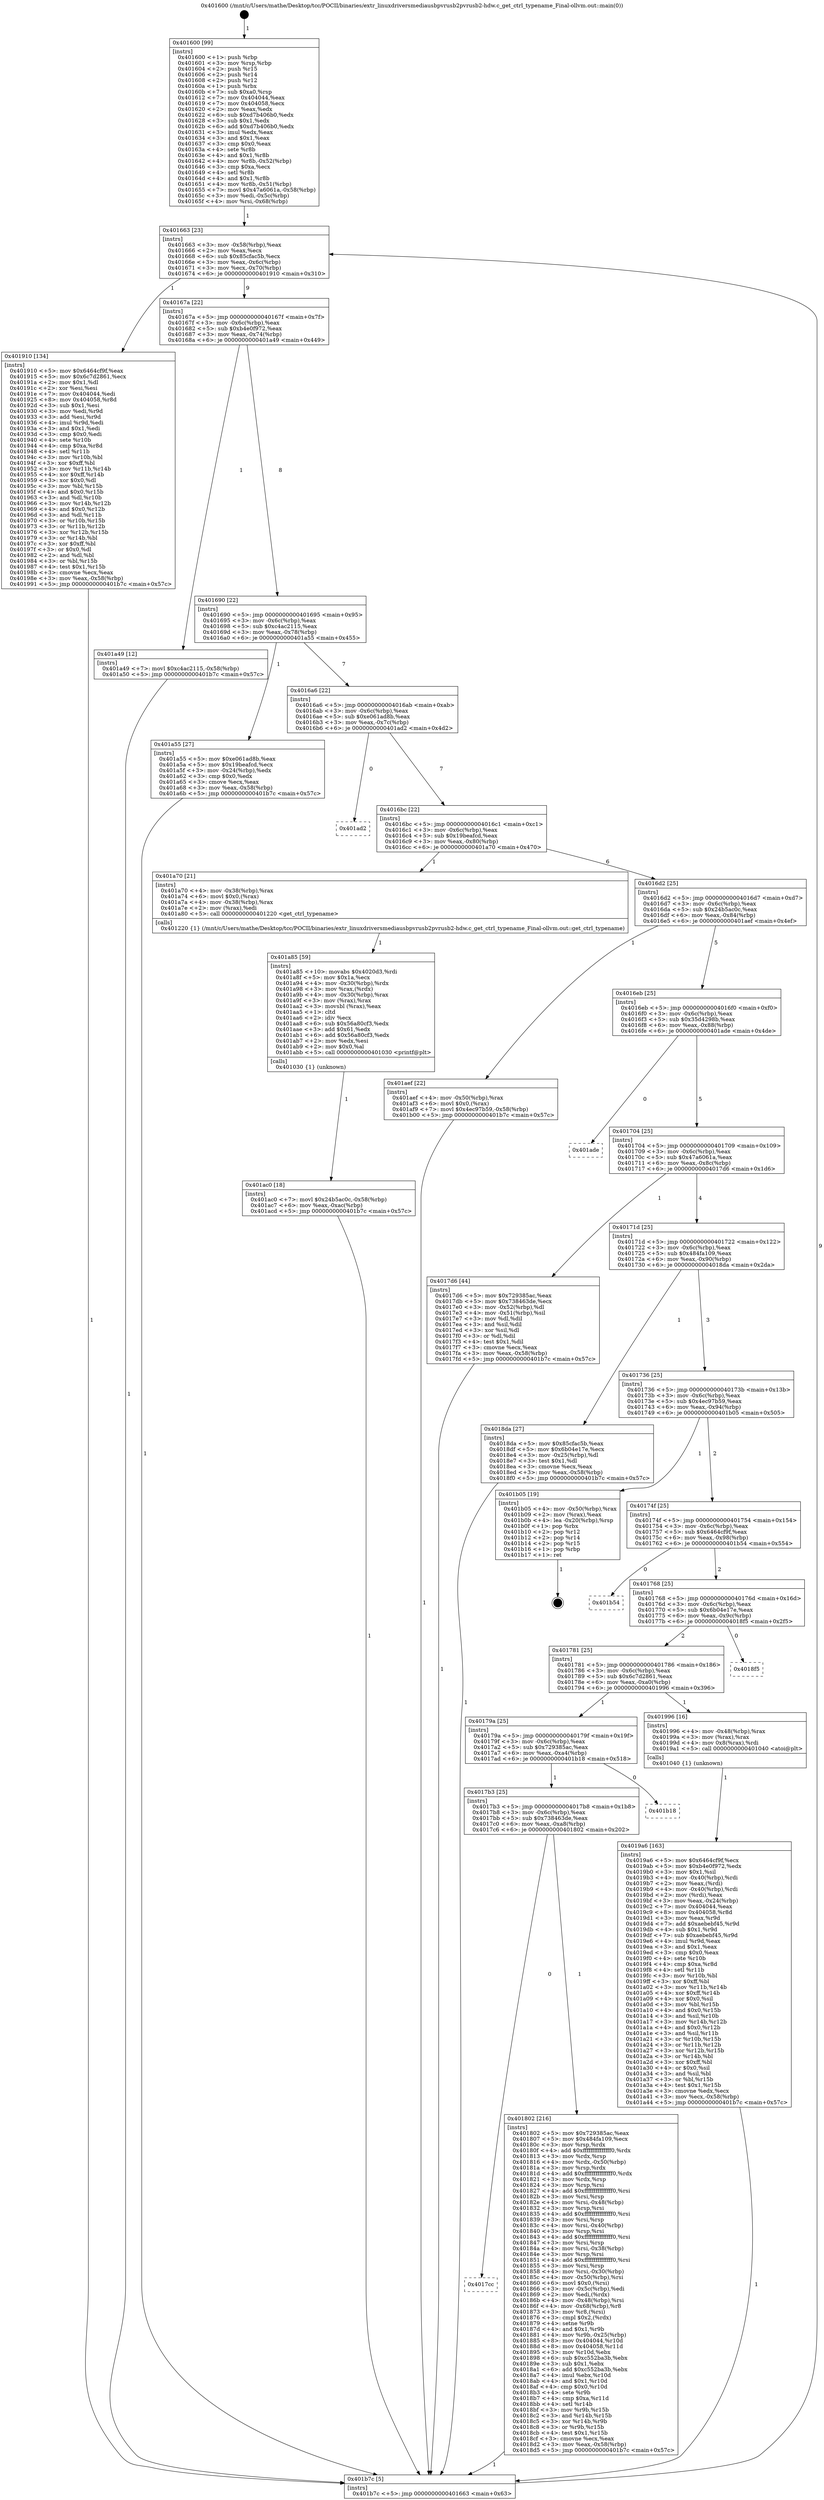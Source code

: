 digraph "0x401600" {
  label = "0x401600 (/mnt/c/Users/mathe/Desktop/tcc/POCII/binaries/extr_linuxdriversmediausbpvrusb2pvrusb2-hdw.c_get_ctrl_typename_Final-ollvm.out::main(0))"
  labelloc = "t"
  node[shape=record]

  Entry [label="",width=0.3,height=0.3,shape=circle,fillcolor=black,style=filled]
  "0x401663" [label="{
     0x401663 [23]\l
     | [instrs]\l
     &nbsp;&nbsp;0x401663 \<+3\>: mov -0x58(%rbp),%eax\l
     &nbsp;&nbsp;0x401666 \<+2\>: mov %eax,%ecx\l
     &nbsp;&nbsp;0x401668 \<+6\>: sub $0x85cfac5b,%ecx\l
     &nbsp;&nbsp;0x40166e \<+3\>: mov %eax,-0x6c(%rbp)\l
     &nbsp;&nbsp;0x401671 \<+3\>: mov %ecx,-0x70(%rbp)\l
     &nbsp;&nbsp;0x401674 \<+6\>: je 0000000000401910 \<main+0x310\>\l
  }"]
  "0x401910" [label="{
     0x401910 [134]\l
     | [instrs]\l
     &nbsp;&nbsp;0x401910 \<+5\>: mov $0x6464cf9f,%eax\l
     &nbsp;&nbsp;0x401915 \<+5\>: mov $0x6c7d2861,%ecx\l
     &nbsp;&nbsp;0x40191a \<+2\>: mov $0x1,%dl\l
     &nbsp;&nbsp;0x40191c \<+2\>: xor %esi,%esi\l
     &nbsp;&nbsp;0x40191e \<+7\>: mov 0x404044,%edi\l
     &nbsp;&nbsp;0x401925 \<+8\>: mov 0x404058,%r8d\l
     &nbsp;&nbsp;0x40192d \<+3\>: sub $0x1,%esi\l
     &nbsp;&nbsp;0x401930 \<+3\>: mov %edi,%r9d\l
     &nbsp;&nbsp;0x401933 \<+3\>: add %esi,%r9d\l
     &nbsp;&nbsp;0x401936 \<+4\>: imul %r9d,%edi\l
     &nbsp;&nbsp;0x40193a \<+3\>: and $0x1,%edi\l
     &nbsp;&nbsp;0x40193d \<+3\>: cmp $0x0,%edi\l
     &nbsp;&nbsp;0x401940 \<+4\>: sete %r10b\l
     &nbsp;&nbsp;0x401944 \<+4\>: cmp $0xa,%r8d\l
     &nbsp;&nbsp;0x401948 \<+4\>: setl %r11b\l
     &nbsp;&nbsp;0x40194c \<+3\>: mov %r10b,%bl\l
     &nbsp;&nbsp;0x40194f \<+3\>: xor $0xff,%bl\l
     &nbsp;&nbsp;0x401952 \<+3\>: mov %r11b,%r14b\l
     &nbsp;&nbsp;0x401955 \<+4\>: xor $0xff,%r14b\l
     &nbsp;&nbsp;0x401959 \<+3\>: xor $0x0,%dl\l
     &nbsp;&nbsp;0x40195c \<+3\>: mov %bl,%r15b\l
     &nbsp;&nbsp;0x40195f \<+4\>: and $0x0,%r15b\l
     &nbsp;&nbsp;0x401963 \<+3\>: and %dl,%r10b\l
     &nbsp;&nbsp;0x401966 \<+3\>: mov %r14b,%r12b\l
     &nbsp;&nbsp;0x401969 \<+4\>: and $0x0,%r12b\l
     &nbsp;&nbsp;0x40196d \<+3\>: and %dl,%r11b\l
     &nbsp;&nbsp;0x401970 \<+3\>: or %r10b,%r15b\l
     &nbsp;&nbsp;0x401973 \<+3\>: or %r11b,%r12b\l
     &nbsp;&nbsp;0x401976 \<+3\>: xor %r12b,%r15b\l
     &nbsp;&nbsp;0x401979 \<+3\>: or %r14b,%bl\l
     &nbsp;&nbsp;0x40197c \<+3\>: xor $0xff,%bl\l
     &nbsp;&nbsp;0x40197f \<+3\>: or $0x0,%dl\l
     &nbsp;&nbsp;0x401982 \<+2\>: and %dl,%bl\l
     &nbsp;&nbsp;0x401984 \<+3\>: or %bl,%r15b\l
     &nbsp;&nbsp;0x401987 \<+4\>: test $0x1,%r15b\l
     &nbsp;&nbsp;0x40198b \<+3\>: cmovne %ecx,%eax\l
     &nbsp;&nbsp;0x40198e \<+3\>: mov %eax,-0x58(%rbp)\l
     &nbsp;&nbsp;0x401991 \<+5\>: jmp 0000000000401b7c \<main+0x57c\>\l
  }"]
  "0x40167a" [label="{
     0x40167a [22]\l
     | [instrs]\l
     &nbsp;&nbsp;0x40167a \<+5\>: jmp 000000000040167f \<main+0x7f\>\l
     &nbsp;&nbsp;0x40167f \<+3\>: mov -0x6c(%rbp),%eax\l
     &nbsp;&nbsp;0x401682 \<+5\>: sub $0xb4e0f972,%eax\l
     &nbsp;&nbsp;0x401687 \<+3\>: mov %eax,-0x74(%rbp)\l
     &nbsp;&nbsp;0x40168a \<+6\>: je 0000000000401a49 \<main+0x449\>\l
  }"]
  Exit [label="",width=0.3,height=0.3,shape=circle,fillcolor=black,style=filled,peripheries=2]
  "0x401a49" [label="{
     0x401a49 [12]\l
     | [instrs]\l
     &nbsp;&nbsp;0x401a49 \<+7\>: movl $0xc4ac2115,-0x58(%rbp)\l
     &nbsp;&nbsp;0x401a50 \<+5\>: jmp 0000000000401b7c \<main+0x57c\>\l
  }"]
  "0x401690" [label="{
     0x401690 [22]\l
     | [instrs]\l
     &nbsp;&nbsp;0x401690 \<+5\>: jmp 0000000000401695 \<main+0x95\>\l
     &nbsp;&nbsp;0x401695 \<+3\>: mov -0x6c(%rbp),%eax\l
     &nbsp;&nbsp;0x401698 \<+5\>: sub $0xc4ac2115,%eax\l
     &nbsp;&nbsp;0x40169d \<+3\>: mov %eax,-0x78(%rbp)\l
     &nbsp;&nbsp;0x4016a0 \<+6\>: je 0000000000401a55 \<main+0x455\>\l
  }"]
  "0x401ac0" [label="{
     0x401ac0 [18]\l
     | [instrs]\l
     &nbsp;&nbsp;0x401ac0 \<+7\>: movl $0x24b5ac0c,-0x58(%rbp)\l
     &nbsp;&nbsp;0x401ac7 \<+6\>: mov %eax,-0xac(%rbp)\l
     &nbsp;&nbsp;0x401acd \<+5\>: jmp 0000000000401b7c \<main+0x57c\>\l
  }"]
  "0x401a55" [label="{
     0x401a55 [27]\l
     | [instrs]\l
     &nbsp;&nbsp;0x401a55 \<+5\>: mov $0xe061ad8b,%eax\l
     &nbsp;&nbsp;0x401a5a \<+5\>: mov $0x19beafcd,%ecx\l
     &nbsp;&nbsp;0x401a5f \<+3\>: mov -0x24(%rbp),%edx\l
     &nbsp;&nbsp;0x401a62 \<+3\>: cmp $0x0,%edx\l
     &nbsp;&nbsp;0x401a65 \<+3\>: cmove %ecx,%eax\l
     &nbsp;&nbsp;0x401a68 \<+3\>: mov %eax,-0x58(%rbp)\l
     &nbsp;&nbsp;0x401a6b \<+5\>: jmp 0000000000401b7c \<main+0x57c\>\l
  }"]
  "0x4016a6" [label="{
     0x4016a6 [22]\l
     | [instrs]\l
     &nbsp;&nbsp;0x4016a6 \<+5\>: jmp 00000000004016ab \<main+0xab\>\l
     &nbsp;&nbsp;0x4016ab \<+3\>: mov -0x6c(%rbp),%eax\l
     &nbsp;&nbsp;0x4016ae \<+5\>: sub $0xe061ad8b,%eax\l
     &nbsp;&nbsp;0x4016b3 \<+3\>: mov %eax,-0x7c(%rbp)\l
     &nbsp;&nbsp;0x4016b6 \<+6\>: je 0000000000401ad2 \<main+0x4d2\>\l
  }"]
  "0x401a85" [label="{
     0x401a85 [59]\l
     | [instrs]\l
     &nbsp;&nbsp;0x401a85 \<+10\>: movabs $0x4020d3,%rdi\l
     &nbsp;&nbsp;0x401a8f \<+5\>: mov $0x1a,%ecx\l
     &nbsp;&nbsp;0x401a94 \<+4\>: mov -0x30(%rbp),%rdx\l
     &nbsp;&nbsp;0x401a98 \<+3\>: mov %rax,(%rdx)\l
     &nbsp;&nbsp;0x401a9b \<+4\>: mov -0x30(%rbp),%rax\l
     &nbsp;&nbsp;0x401a9f \<+3\>: mov (%rax),%rax\l
     &nbsp;&nbsp;0x401aa2 \<+3\>: movsbl (%rax),%eax\l
     &nbsp;&nbsp;0x401aa5 \<+1\>: cltd\l
     &nbsp;&nbsp;0x401aa6 \<+2\>: idiv %ecx\l
     &nbsp;&nbsp;0x401aa8 \<+6\>: sub $0x56a80cf3,%edx\l
     &nbsp;&nbsp;0x401aae \<+3\>: add $0x61,%edx\l
     &nbsp;&nbsp;0x401ab1 \<+6\>: add $0x56a80cf3,%edx\l
     &nbsp;&nbsp;0x401ab7 \<+2\>: mov %edx,%esi\l
     &nbsp;&nbsp;0x401ab9 \<+2\>: mov $0x0,%al\l
     &nbsp;&nbsp;0x401abb \<+5\>: call 0000000000401030 \<printf@plt\>\l
     | [calls]\l
     &nbsp;&nbsp;0x401030 \{1\} (unknown)\l
  }"]
  "0x401ad2" [label="{
     0x401ad2\l
  }", style=dashed]
  "0x4016bc" [label="{
     0x4016bc [22]\l
     | [instrs]\l
     &nbsp;&nbsp;0x4016bc \<+5\>: jmp 00000000004016c1 \<main+0xc1\>\l
     &nbsp;&nbsp;0x4016c1 \<+3\>: mov -0x6c(%rbp),%eax\l
     &nbsp;&nbsp;0x4016c4 \<+5\>: sub $0x19beafcd,%eax\l
     &nbsp;&nbsp;0x4016c9 \<+3\>: mov %eax,-0x80(%rbp)\l
     &nbsp;&nbsp;0x4016cc \<+6\>: je 0000000000401a70 \<main+0x470\>\l
  }"]
  "0x4019a6" [label="{
     0x4019a6 [163]\l
     | [instrs]\l
     &nbsp;&nbsp;0x4019a6 \<+5\>: mov $0x6464cf9f,%ecx\l
     &nbsp;&nbsp;0x4019ab \<+5\>: mov $0xb4e0f972,%edx\l
     &nbsp;&nbsp;0x4019b0 \<+3\>: mov $0x1,%sil\l
     &nbsp;&nbsp;0x4019b3 \<+4\>: mov -0x40(%rbp),%rdi\l
     &nbsp;&nbsp;0x4019b7 \<+2\>: mov %eax,(%rdi)\l
     &nbsp;&nbsp;0x4019b9 \<+4\>: mov -0x40(%rbp),%rdi\l
     &nbsp;&nbsp;0x4019bd \<+2\>: mov (%rdi),%eax\l
     &nbsp;&nbsp;0x4019bf \<+3\>: mov %eax,-0x24(%rbp)\l
     &nbsp;&nbsp;0x4019c2 \<+7\>: mov 0x404044,%eax\l
     &nbsp;&nbsp;0x4019c9 \<+8\>: mov 0x404058,%r8d\l
     &nbsp;&nbsp;0x4019d1 \<+3\>: mov %eax,%r9d\l
     &nbsp;&nbsp;0x4019d4 \<+7\>: add $0xaebebf45,%r9d\l
     &nbsp;&nbsp;0x4019db \<+4\>: sub $0x1,%r9d\l
     &nbsp;&nbsp;0x4019df \<+7\>: sub $0xaebebf45,%r9d\l
     &nbsp;&nbsp;0x4019e6 \<+4\>: imul %r9d,%eax\l
     &nbsp;&nbsp;0x4019ea \<+3\>: and $0x1,%eax\l
     &nbsp;&nbsp;0x4019ed \<+3\>: cmp $0x0,%eax\l
     &nbsp;&nbsp;0x4019f0 \<+4\>: sete %r10b\l
     &nbsp;&nbsp;0x4019f4 \<+4\>: cmp $0xa,%r8d\l
     &nbsp;&nbsp;0x4019f8 \<+4\>: setl %r11b\l
     &nbsp;&nbsp;0x4019fc \<+3\>: mov %r10b,%bl\l
     &nbsp;&nbsp;0x4019ff \<+3\>: xor $0xff,%bl\l
     &nbsp;&nbsp;0x401a02 \<+3\>: mov %r11b,%r14b\l
     &nbsp;&nbsp;0x401a05 \<+4\>: xor $0xff,%r14b\l
     &nbsp;&nbsp;0x401a09 \<+4\>: xor $0x0,%sil\l
     &nbsp;&nbsp;0x401a0d \<+3\>: mov %bl,%r15b\l
     &nbsp;&nbsp;0x401a10 \<+4\>: and $0x0,%r15b\l
     &nbsp;&nbsp;0x401a14 \<+3\>: and %sil,%r10b\l
     &nbsp;&nbsp;0x401a17 \<+3\>: mov %r14b,%r12b\l
     &nbsp;&nbsp;0x401a1a \<+4\>: and $0x0,%r12b\l
     &nbsp;&nbsp;0x401a1e \<+3\>: and %sil,%r11b\l
     &nbsp;&nbsp;0x401a21 \<+3\>: or %r10b,%r15b\l
     &nbsp;&nbsp;0x401a24 \<+3\>: or %r11b,%r12b\l
     &nbsp;&nbsp;0x401a27 \<+3\>: xor %r12b,%r15b\l
     &nbsp;&nbsp;0x401a2a \<+3\>: or %r14b,%bl\l
     &nbsp;&nbsp;0x401a2d \<+3\>: xor $0xff,%bl\l
     &nbsp;&nbsp;0x401a30 \<+4\>: or $0x0,%sil\l
     &nbsp;&nbsp;0x401a34 \<+3\>: and %sil,%bl\l
     &nbsp;&nbsp;0x401a37 \<+3\>: or %bl,%r15b\l
     &nbsp;&nbsp;0x401a3a \<+4\>: test $0x1,%r15b\l
     &nbsp;&nbsp;0x401a3e \<+3\>: cmovne %edx,%ecx\l
     &nbsp;&nbsp;0x401a41 \<+3\>: mov %ecx,-0x58(%rbp)\l
     &nbsp;&nbsp;0x401a44 \<+5\>: jmp 0000000000401b7c \<main+0x57c\>\l
  }"]
  "0x401a70" [label="{
     0x401a70 [21]\l
     | [instrs]\l
     &nbsp;&nbsp;0x401a70 \<+4\>: mov -0x38(%rbp),%rax\l
     &nbsp;&nbsp;0x401a74 \<+6\>: movl $0x0,(%rax)\l
     &nbsp;&nbsp;0x401a7a \<+4\>: mov -0x38(%rbp),%rax\l
     &nbsp;&nbsp;0x401a7e \<+2\>: mov (%rax),%edi\l
     &nbsp;&nbsp;0x401a80 \<+5\>: call 0000000000401220 \<get_ctrl_typename\>\l
     | [calls]\l
     &nbsp;&nbsp;0x401220 \{1\} (/mnt/c/Users/mathe/Desktop/tcc/POCII/binaries/extr_linuxdriversmediausbpvrusb2pvrusb2-hdw.c_get_ctrl_typename_Final-ollvm.out::get_ctrl_typename)\l
  }"]
  "0x4016d2" [label="{
     0x4016d2 [25]\l
     | [instrs]\l
     &nbsp;&nbsp;0x4016d2 \<+5\>: jmp 00000000004016d7 \<main+0xd7\>\l
     &nbsp;&nbsp;0x4016d7 \<+3\>: mov -0x6c(%rbp),%eax\l
     &nbsp;&nbsp;0x4016da \<+5\>: sub $0x24b5ac0c,%eax\l
     &nbsp;&nbsp;0x4016df \<+6\>: mov %eax,-0x84(%rbp)\l
     &nbsp;&nbsp;0x4016e5 \<+6\>: je 0000000000401aef \<main+0x4ef\>\l
  }"]
  "0x4017cc" [label="{
     0x4017cc\l
  }", style=dashed]
  "0x401aef" [label="{
     0x401aef [22]\l
     | [instrs]\l
     &nbsp;&nbsp;0x401aef \<+4\>: mov -0x50(%rbp),%rax\l
     &nbsp;&nbsp;0x401af3 \<+6\>: movl $0x0,(%rax)\l
     &nbsp;&nbsp;0x401af9 \<+7\>: movl $0x4ec97b59,-0x58(%rbp)\l
     &nbsp;&nbsp;0x401b00 \<+5\>: jmp 0000000000401b7c \<main+0x57c\>\l
  }"]
  "0x4016eb" [label="{
     0x4016eb [25]\l
     | [instrs]\l
     &nbsp;&nbsp;0x4016eb \<+5\>: jmp 00000000004016f0 \<main+0xf0\>\l
     &nbsp;&nbsp;0x4016f0 \<+3\>: mov -0x6c(%rbp),%eax\l
     &nbsp;&nbsp;0x4016f3 \<+5\>: sub $0x35d4298b,%eax\l
     &nbsp;&nbsp;0x4016f8 \<+6\>: mov %eax,-0x88(%rbp)\l
     &nbsp;&nbsp;0x4016fe \<+6\>: je 0000000000401ade \<main+0x4de\>\l
  }"]
  "0x401802" [label="{
     0x401802 [216]\l
     | [instrs]\l
     &nbsp;&nbsp;0x401802 \<+5\>: mov $0x729385ac,%eax\l
     &nbsp;&nbsp;0x401807 \<+5\>: mov $0x484fa109,%ecx\l
     &nbsp;&nbsp;0x40180c \<+3\>: mov %rsp,%rdx\l
     &nbsp;&nbsp;0x40180f \<+4\>: add $0xfffffffffffffff0,%rdx\l
     &nbsp;&nbsp;0x401813 \<+3\>: mov %rdx,%rsp\l
     &nbsp;&nbsp;0x401816 \<+4\>: mov %rdx,-0x50(%rbp)\l
     &nbsp;&nbsp;0x40181a \<+3\>: mov %rsp,%rdx\l
     &nbsp;&nbsp;0x40181d \<+4\>: add $0xfffffffffffffff0,%rdx\l
     &nbsp;&nbsp;0x401821 \<+3\>: mov %rdx,%rsp\l
     &nbsp;&nbsp;0x401824 \<+3\>: mov %rsp,%rsi\l
     &nbsp;&nbsp;0x401827 \<+4\>: add $0xfffffffffffffff0,%rsi\l
     &nbsp;&nbsp;0x40182b \<+3\>: mov %rsi,%rsp\l
     &nbsp;&nbsp;0x40182e \<+4\>: mov %rsi,-0x48(%rbp)\l
     &nbsp;&nbsp;0x401832 \<+3\>: mov %rsp,%rsi\l
     &nbsp;&nbsp;0x401835 \<+4\>: add $0xfffffffffffffff0,%rsi\l
     &nbsp;&nbsp;0x401839 \<+3\>: mov %rsi,%rsp\l
     &nbsp;&nbsp;0x40183c \<+4\>: mov %rsi,-0x40(%rbp)\l
     &nbsp;&nbsp;0x401840 \<+3\>: mov %rsp,%rsi\l
     &nbsp;&nbsp;0x401843 \<+4\>: add $0xfffffffffffffff0,%rsi\l
     &nbsp;&nbsp;0x401847 \<+3\>: mov %rsi,%rsp\l
     &nbsp;&nbsp;0x40184a \<+4\>: mov %rsi,-0x38(%rbp)\l
     &nbsp;&nbsp;0x40184e \<+3\>: mov %rsp,%rsi\l
     &nbsp;&nbsp;0x401851 \<+4\>: add $0xfffffffffffffff0,%rsi\l
     &nbsp;&nbsp;0x401855 \<+3\>: mov %rsi,%rsp\l
     &nbsp;&nbsp;0x401858 \<+4\>: mov %rsi,-0x30(%rbp)\l
     &nbsp;&nbsp;0x40185c \<+4\>: mov -0x50(%rbp),%rsi\l
     &nbsp;&nbsp;0x401860 \<+6\>: movl $0x0,(%rsi)\l
     &nbsp;&nbsp;0x401866 \<+3\>: mov -0x5c(%rbp),%edi\l
     &nbsp;&nbsp;0x401869 \<+2\>: mov %edi,(%rdx)\l
     &nbsp;&nbsp;0x40186b \<+4\>: mov -0x48(%rbp),%rsi\l
     &nbsp;&nbsp;0x40186f \<+4\>: mov -0x68(%rbp),%r8\l
     &nbsp;&nbsp;0x401873 \<+3\>: mov %r8,(%rsi)\l
     &nbsp;&nbsp;0x401876 \<+3\>: cmpl $0x2,(%rdx)\l
     &nbsp;&nbsp;0x401879 \<+4\>: setne %r9b\l
     &nbsp;&nbsp;0x40187d \<+4\>: and $0x1,%r9b\l
     &nbsp;&nbsp;0x401881 \<+4\>: mov %r9b,-0x25(%rbp)\l
     &nbsp;&nbsp;0x401885 \<+8\>: mov 0x404044,%r10d\l
     &nbsp;&nbsp;0x40188d \<+8\>: mov 0x404058,%r11d\l
     &nbsp;&nbsp;0x401895 \<+3\>: mov %r10d,%ebx\l
     &nbsp;&nbsp;0x401898 \<+6\>: sub $0xc552ba3b,%ebx\l
     &nbsp;&nbsp;0x40189e \<+3\>: sub $0x1,%ebx\l
     &nbsp;&nbsp;0x4018a1 \<+6\>: add $0xc552ba3b,%ebx\l
     &nbsp;&nbsp;0x4018a7 \<+4\>: imul %ebx,%r10d\l
     &nbsp;&nbsp;0x4018ab \<+4\>: and $0x1,%r10d\l
     &nbsp;&nbsp;0x4018af \<+4\>: cmp $0x0,%r10d\l
     &nbsp;&nbsp;0x4018b3 \<+4\>: sete %r9b\l
     &nbsp;&nbsp;0x4018b7 \<+4\>: cmp $0xa,%r11d\l
     &nbsp;&nbsp;0x4018bb \<+4\>: setl %r14b\l
     &nbsp;&nbsp;0x4018bf \<+3\>: mov %r9b,%r15b\l
     &nbsp;&nbsp;0x4018c2 \<+3\>: and %r14b,%r15b\l
     &nbsp;&nbsp;0x4018c5 \<+3\>: xor %r14b,%r9b\l
     &nbsp;&nbsp;0x4018c8 \<+3\>: or %r9b,%r15b\l
     &nbsp;&nbsp;0x4018cb \<+4\>: test $0x1,%r15b\l
     &nbsp;&nbsp;0x4018cf \<+3\>: cmovne %ecx,%eax\l
     &nbsp;&nbsp;0x4018d2 \<+3\>: mov %eax,-0x58(%rbp)\l
     &nbsp;&nbsp;0x4018d5 \<+5\>: jmp 0000000000401b7c \<main+0x57c\>\l
  }"]
  "0x401ade" [label="{
     0x401ade\l
  }", style=dashed]
  "0x401704" [label="{
     0x401704 [25]\l
     | [instrs]\l
     &nbsp;&nbsp;0x401704 \<+5\>: jmp 0000000000401709 \<main+0x109\>\l
     &nbsp;&nbsp;0x401709 \<+3\>: mov -0x6c(%rbp),%eax\l
     &nbsp;&nbsp;0x40170c \<+5\>: sub $0x47a6061a,%eax\l
     &nbsp;&nbsp;0x401711 \<+6\>: mov %eax,-0x8c(%rbp)\l
     &nbsp;&nbsp;0x401717 \<+6\>: je 00000000004017d6 \<main+0x1d6\>\l
  }"]
  "0x4017b3" [label="{
     0x4017b3 [25]\l
     | [instrs]\l
     &nbsp;&nbsp;0x4017b3 \<+5\>: jmp 00000000004017b8 \<main+0x1b8\>\l
     &nbsp;&nbsp;0x4017b8 \<+3\>: mov -0x6c(%rbp),%eax\l
     &nbsp;&nbsp;0x4017bb \<+5\>: sub $0x738463de,%eax\l
     &nbsp;&nbsp;0x4017c0 \<+6\>: mov %eax,-0xa8(%rbp)\l
     &nbsp;&nbsp;0x4017c6 \<+6\>: je 0000000000401802 \<main+0x202\>\l
  }"]
  "0x4017d6" [label="{
     0x4017d6 [44]\l
     | [instrs]\l
     &nbsp;&nbsp;0x4017d6 \<+5\>: mov $0x729385ac,%eax\l
     &nbsp;&nbsp;0x4017db \<+5\>: mov $0x738463de,%ecx\l
     &nbsp;&nbsp;0x4017e0 \<+3\>: mov -0x52(%rbp),%dl\l
     &nbsp;&nbsp;0x4017e3 \<+4\>: mov -0x51(%rbp),%sil\l
     &nbsp;&nbsp;0x4017e7 \<+3\>: mov %dl,%dil\l
     &nbsp;&nbsp;0x4017ea \<+3\>: and %sil,%dil\l
     &nbsp;&nbsp;0x4017ed \<+3\>: xor %sil,%dl\l
     &nbsp;&nbsp;0x4017f0 \<+3\>: or %dl,%dil\l
     &nbsp;&nbsp;0x4017f3 \<+4\>: test $0x1,%dil\l
     &nbsp;&nbsp;0x4017f7 \<+3\>: cmovne %ecx,%eax\l
     &nbsp;&nbsp;0x4017fa \<+3\>: mov %eax,-0x58(%rbp)\l
     &nbsp;&nbsp;0x4017fd \<+5\>: jmp 0000000000401b7c \<main+0x57c\>\l
  }"]
  "0x40171d" [label="{
     0x40171d [25]\l
     | [instrs]\l
     &nbsp;&nbsp;0x40171d \<+5\>: jmp 0000000000401722 \<main+0x122\>\l
     &nbsp;&nbsp;0x401722 \<+3\>: mov -0x6c(%rbp),%eax\l
     &nbsp;&nbsp;0x401725 \<+5\>: sub $0x484fa109,%eax\l
     &nbsp;&nbsp;0x40172a \<+6\>: mov %eax,-0x90(%rbp)\l
     &nbsp;&nbsp;0x401730 \<+6\>: je 00000000004018da \<main+0x2da\>\l
  }"]
  "0x401b7c" [label="{
     0x401b7c [5]\l
     | [instrs]\l
     &nbsp;&nbsp;0x401b7c \<+5\>: jmp 0000000000401663 \<main+0x63\>\l
  }"]
  "0x401600" [label="{
     0x401600 [99]\l
     | [instrs]\l
     &nbsp;&nbsp;0x401600 \<+1\>: push %rbp\l
     &nbsp;&nbsp;0x401601 \<+3\>: mov %rsp,%rbp\l
     &nbsp;&nbsp;0x401604 \<+2\>: push %r15\l
     &nbsp;&nbsp;0x401606 \<+2\>: push %r14\l
     &nbsp;&nbsp;0x401608 \<+2\>: push %r12\l
     &nbsp;&nbsp;0x40160a \<+1\>: push %rbx\l
     &nbsp;&nbsp;0x40160b \<+7\>: sub $0xa0,%rsp\l
     &nbsp;&nbsp;0x401612 \<+7\>: mov 0x404044,%eax\l
     &nbsp;&nbsp;0x401619 \<+7\>: mov 0x404058,%ecx\l
     &nbsp;&nbsp;0x401620 \<+2\>: mov %eax,%edx\l
     &nbsp;&nbsp;0x401622 \<+6\>: sub $0xd7b406b0,%edx\l
     &nbsp;&nbsp;0x401628 \<+3\>: sub $0x1,%edx\l
     &nbsp;&nbsp;0x40162b \<+6\>: add $0xd7b406b0,%edx\l
     &nbsp;&nbsp;0x401631 \<+3\>: imul %edx,%eax\l
     &nbsp;&nbsp;0x401634 \<+3\>: and $0x1,%eax\l
     &nbsp;&nbsp;0x401637 \<+3\>: cmp $0x0,%eax\l
     &nbsp;&nbsp;0x40163a \<+4\>: sete %r8b\l
     &nbsp;&nbsp;0x40163e \<+4\>: and $0x1,%r8b\l
     &nbsp;&nbsp;0x401642 \<+4\>: mov %r8b,-0x52(%rbp)\l
     &nbsp;&nbsp;0x401646 \<+3\>: cmp $0xa,%ecx\l
     &nbsp;&nbsp;0x401649 \<+4\>: setl %r8b\l
     &nbsp;&nbsp;0x40164d \<+4\>: and $0x1,%r8b\l
     &nbsp;&nbsp;0x401651 \<+4\>: mov %r8b,-0x51(%rbp)\l
     &nbsp;&nbsp;0x401655 \<+7\>: movl $0x47a6061a,-0x58(%rbp)\l
     &nbsp;&nbsp;0x40165c \<+3\>: mov %edi,-0x5c(%rbp)\l
     &nbsp;&nbsp;0x40165f \<+4\>: mov %rsi,-0x68(%rbp)\l
  }"]
  "0x401b18" [label="{
     0x401b18\l
  }", style=dashed]
  "0x4018da" [label="{
     0x4018da [27]\l
     | [instrs]\l
     &nbsp;&nbsp;0x4018da \<+5\>: mov $0x85cfac5b,%eax\l
     &nbsp;&nbsp;0x4018df \<+5\>: mov $0x6b04e17e,%ecx\l
     &nbsp;&nbsp;0x4018e4 \<+3\>: mov -0x25(%rbp),%dl\l
     &nbsp;&nbsp;0x4018e7 \<+3\>: test $0x1,%dl\l
     &nbsp;&nbsp;0x4018ea \<+3\>: cmovne %ecx,%eax\l
     &nbsp;&nbsp;0x4018ed \<+3\>: mov %eax,-0x58(%rbp)\l
     &nbsp;&nbsp;0x4018f0 \<+5\>: jmp 0000000000401b7c \<main+0x57c\>\l
  }"]
  "0x401736" [label="{
     0x401736 [25]\l
     | [instrs]\l
     &nbsp;&nbsp;0x401736 \<+5\>: jmp 000000000040173b \<main+0x13b\>\l
     &nbsp;&nbsp;0x40173b \<+3\>: mov -0x6c(%rbp),%eax\l
     &nbsp;&nbsp;0x40173e \<+5\>: sub $0x4ec97b59,%eax\l
     &nbsp;&nbsp;0x401743 \<+6\>: mov %eax,-0x94(%rbp)\l
     &nbsp;&nbsp;0x401749 \<+6\>: je 0000000000401b05 \<main+0x505\>\l
  }"]
  "0x40179a" [label="{
     0x40179a [25]\l
     | [instrs]\l
     &nbsp;&nbsp;0x40179a \<+5\>: jmp 000000000040179f \<main+0x19f\>\l
     &nbsp;&nbsp;0x40179f \<+3\>: mov -0x6c(%rbp),%eax\l
     &nbsp;&nbsp;0x4017a2 \<+5\>: sub $0x729385ac,%eax\l
     &nbsp;&nbsp;0x4017a7 \<+6\>: mov %eax,-0xa4(%rbp)\l
     &nbsp;&nbsp;0x4017ad \<+6\>: je 0000000000401b18 \<main+0x518\>\l
  }"]
  "0x401b05" [label="{
     0x401b05 [19]\l
     | [instrs]\l
     &nbsp;&nbsp;0x401b05 \<+4\>: mov -0x50(%rbp),%rax\l
     &nbsp;&nbsp;0x401b09 \<+2\>: mov (%rax),%eax\l
     &nbsp;&nbsp;0x401b0b \<+4\>: lea -0x20(%rbp),%rsp\l
     &nbsp;&nbsp;0x401b0f \<+1\>: pop %rbx\l
     &nbsp;&nbsp;0x401b10 \<+2\>: pop %r12\l
     &nbsp;&nbsp;0x401b12 \<+2\>: pop %r14\l
     &nbsp;&nbsp;0x401b14 \<+2\>: pop %r15\l
     &nbsp;&nbsp;0x401b16 \<+1\>: pop %rbp\l
     &nbsp;&nbsp;0x401b17 \<+1\>: ret\l
  }"]
  "0x40174f" [label="{
     0x40174f [25]\l
     | [instrs]\l
     &nbsp;&nbsp;0x40174f \<+5\>: jmp 0000000000401754 \<main+0x154\>\l
     &nbsp;&nbsp;0x401754 \<+3\>: mov -0x6c(%rbp),%eax\l
     &nbsp;&nbsp;0x401757 \<+5\>: sub $0x6464cf9f,%eax\l
     &nbsp;&nbsp;0x40175c \<+6\>: mov %eax,-0x98(%rbp)\l
     &nbsp;&nbsp;0x401762 \<+6\>: je 0000000000401b54 \<main+0x554\>\l
  }"]
  "0x401996" [label="{
     0x401996 [16]\l
     | [instrs]\l
     &nbsp;&nbsp;0x401996 \<+4\>: mov -0x48(%rbp),%rax\l
     &nbsp;&nbsp;0x40199a \<+3\>: mov (%rax),%rax\l
     &nbsp;&nbsp;0x40199d \<+4\>: mov 0x8(%rax),%rdi\l
     &nbsp;&nbsp;0x4019a1 \<+5\>: call 0000000000401040 \<atoi@plt\>\l
     | [calls]\l
     &nbsp;&nbsp;0x401040 \{1\} (unknown)\l
  }"]
  "0x401b54" [label="{
     0x401b54\l
  }", style=dashed]
  "0x401768" [label="{
     0x401768 [25]\l
     | [instrs]\l
     &nbsp;&nbsp;0x401768 \<+5\>: jmp 000000000040176d \<main+0x16d\>\l
     &nbsp;&nbsp;0x40176d \<+3\>: mov -0x6c(%rbp),%eax\l
     &nbsp;&nbsp;0x401770 \<+5\>: sub $0x6b04e17e,%eax\l
     &nbsp;&nbsp;0x401775 \<+6\>: mov %eax,-0x9c(%rbp)\l
     &nbsp;&nbsp;0x40177b \<+6\>: je 00000000004018f5 \<main+0x2f5\>\l
  }"]
  "0x401781" [label="{
     0x401781 [25]\l
     | [instrs]\l
     &nbsp;&nbsp;0x401781 \<+5\>: jmp 0000000000401786 \<main+0x186\>\l
     &nbsp;&nbsp;0x401786 \<+3\>: mov -0x6c(%rbp),%eax\l
     &nbsp;&nbsp;0x401789 \<+5\>: sub $0x6c7d2861,%eax\l
     &nbsp;&nbsp;0x40178e \<+6\>: mov %eax,-0xa0(%rbp)\l
     &nbsp;&nbsp;0x401794 \<+6\>: je 0000000000401996 \<main+0x396\>\l
  }"]
  "0x4018f5" [label="{
     0x4018f5\l
  }", style=dashed]
  Entry -> "0x401600" [label=" 1"]
  "0x401663" -> "0x401910" [label=" 1"]
  "0x401663" -> "0x40167a" [label=" 9"]
  "0x401b05" -> Exit [label=" 1"]
  "0x40167a" -> "0x401a49" [label=" 1"]
  "0x40167a" -> "0x401690" [label=" 8"]
  "0x401aef" -> "0x401b7c" [label=" 1"]
  "0x401690" -> "0x401a55" [label=" 1"]
  "0x401690" -> "0x4016a6" [label=" 7"]
  "0x401ac0" -> "0x401b7c" [label=" 1"]
  "0x4016a6" -> "0x401ad2" [label=" 0"]
  "0x4016a6" -> "0x4016bc" [label=" 7"]
  "0x401a85" -> "0x401ac0" [label=" 1"]
  "0x4016bc" -> "0x401a70" [label=" 1"]
  "0x4016bc" -> "0x4016d2" [label=" 6"]
  "0x401a70" -> "0x401a85" [label=" 1"]
  "0x4016d2" -> "0x401aef" [label=" 1"]
  "0x4016d2" -> "0x4016eb" [label=" 5"]
  "0x401a55" -> "0x401b7c" [label=" 1"]
  "0x4016eb" -> "0x401ade" [label=" 0"]
  "0x4016eb" -> "0x401704" [label=" 5"]
  "0x401a49" -> "0x401b7c" [label=" 1"]
  "0x401704" -> "0x4017d6" [label=" 1"]
  "0x401704" -> "0x40171d" [label=" 4"]
  "0x4017d6" -> "0x401b7c" [label=" 1"]
  "0x401600" -> "0x401663" [label=" 1"]
  "0x401b7c" -> "0x401663" [label=" 9"]
  "0x401996" -> "0x4019a6" [label=" 1"]
  "0x40171d" -> "0x4018da" [label=" 1"]
  "0x40171d" -> "0x401736" [label=" 3"]
  "0x401910" -> "0x401b7c" [label=" 1"]
  "0x401736" -> "0x401b05" [label=" 1"]
  "0x401736" -> "0x40174f" [label=" 2"]
  "0x401802" -> "0x401b7c" [label=" 1"]
  "0x40174f" -> "0x401b54" [label=" 0"]
  "0x40174f" -> "0x401768" [label=" 2"]
  "0x4017b3" -> "0x4017cc" [label=" 0"]
  "0x401768" -> "0x4018f5" [label=" 0"]
  "0x401768" -> "0x401781" [label=" 2"]
  "0x4017b3" -> "0x401802" [label=" 1"]
  "0x401781" -> "0x401996" [label=" 1"]
  "0x401781" -> "0x40179a" [label=" 1"]
  "0x4018da" -> "0x401b7c" [label=" 1"]
  "0x40179a" -> "0x401b18" [label=" 0"]
  "0x40179a" -> "0x4017b3" [label=" 1"]
  "0x4019a6" -> "0x401b7c" [label=" 1"]
}
